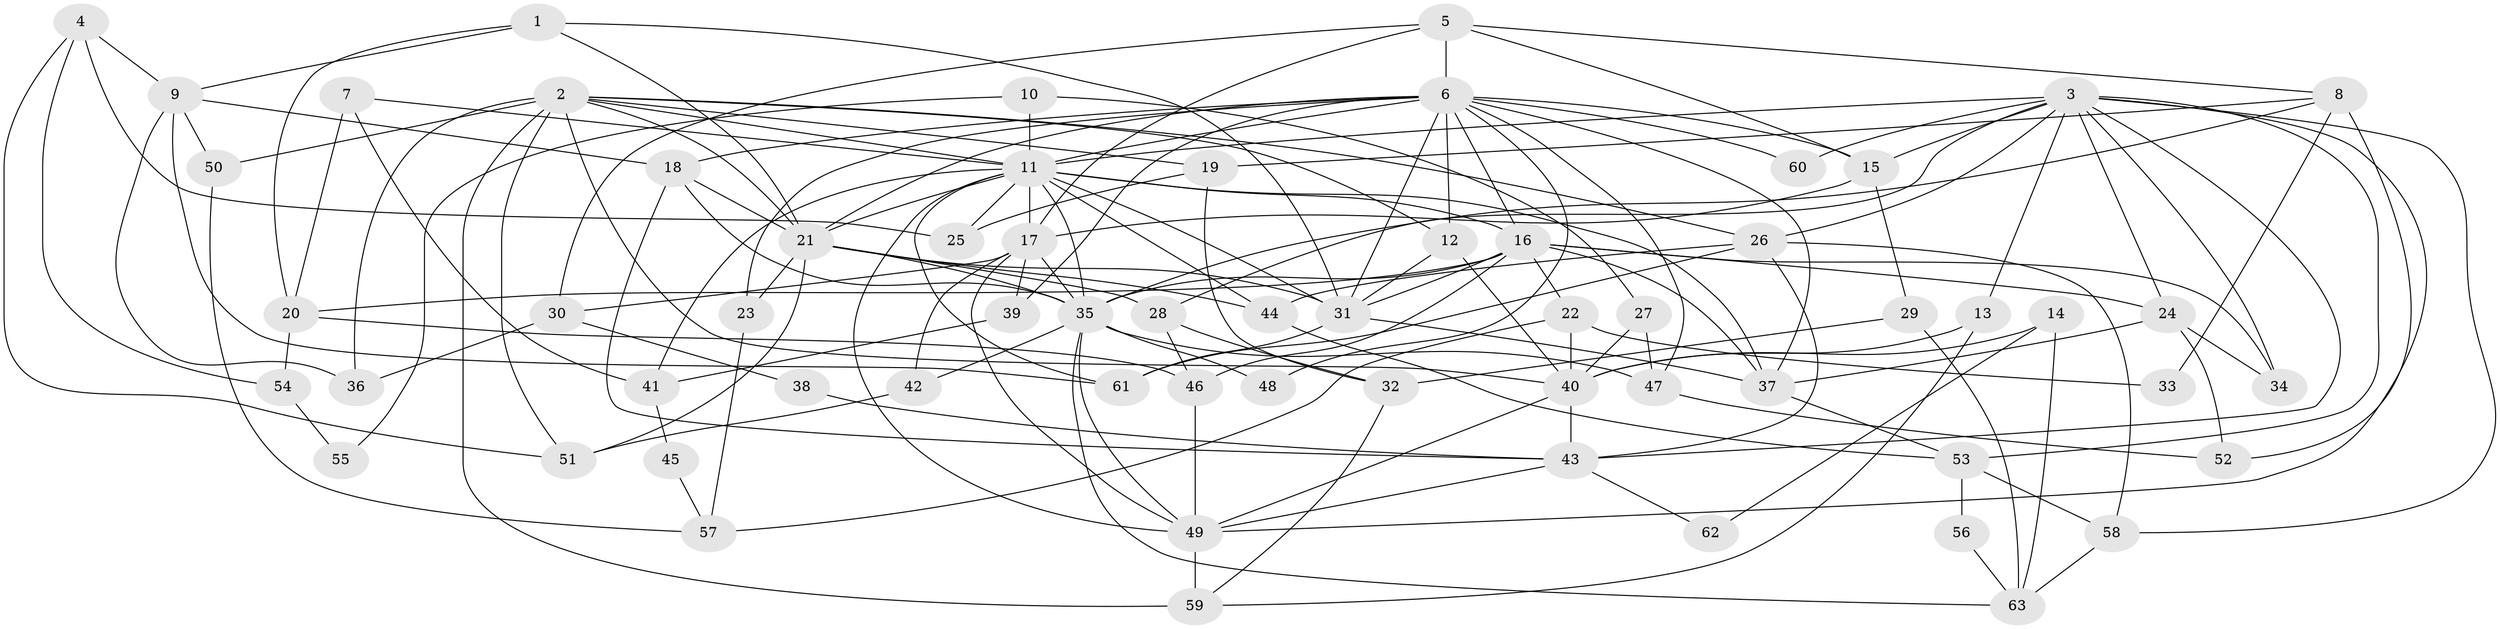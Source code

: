 // original degree distribution, {4: 0.27884615384615385, 3: 0.2692307692307692, 7: 0.019230769230769232, 5: 0.19230769230769232, 6: 0.07692307692307693, 8: 0.019230769230769232, 2: 0.1346153846153846, 10: 0.009615384615384616}
// Generated by graph-tools (version 1.1) at 2025/51/03/04/25 22:51:22]
// undirected, 63 vertices, 155 edges
graph export_dot {
  node [color=gray90,style=filled];
  1;
  2;
  3;
  4;
  5;
  6;
  7;
  8;
  9;
  10;
  11;
  12;
  13;
  14;
  15;
  16;
  17;
  18;
  19;
  20;
  21;
  22;
  23;
  24;
  25;
  26;
  27;
  28;
  29;
  30;
  31;
  32;
  33;
  34;
  35;
  36;
  37;
  38;
  39;
  40;
  41;
  42;
  43;
  44;
  45;
  46;
  47;
  48;
  49;
  50;
  51;
  52;
  53;
  54;
  55;
  56;
  57;
  58;
  59;
  60;
  61;
  62;
  63;
  1 -- 9 [weight=1.0];
  1 -- 20 [weight=1.0];
  1 -- 21 [weight=1.0];
  1 -- 31 [weight=1.0];
  2 -- 11 [weight=1.0];
  2 -- 12 [weight=1.0];
  2 -- 19 [weight=1.0];
  2 -- 21 [weight=1.0];
  2 -- 26 [weight=1.0];
  2 -- 36 [weight=1.0];
  2 -- 40 [weight=1.0];
  2 -- 50 [weight=1.0];
  2 -- 51 [weight=1.0];
  2 -- 59 [weight=2.0];
  3 -- 11 [weight=1.0];
  3 -- 13 [weight=1.0];
  3 -- 15 [weight=1.0];
  3 -- 24 [weight=1.0];
  3 -- 26 [weight=1.0];
  3 -- 28 [weight=1.0];
  3 -- 34 [weight=1.0];
  3 -- 43 [weight=1.0];
  3 -- 49 [weight=1.0];
  3 -- 53 [weight=1.0];
  3 -- 58 [weight=1.0];
  3 -- 60 [weight=1.0];
  4 -- 9 [weight=1.0];
  4 -- 25 [weight=1.0];
  4 -- 51 [weight=1.0];
  4 -- 54 [weight=1.0];
  5 -- 6 [weight=1.0];
  5 -- 8 [weight=1.0];
  5 -- 15 [weight=1.0];
  5 -- 17 [weight=1.0];
  5 -- 30 [weight=1.0];
  6 -- 11 [weight=2.0];
  6 -- 12 [weight=1.0];
  6 -- 15 [weight=1.0];
  6 -- 16 [weight=1.0];
  6 -- 18 [weight=1.0];
  6 -- 21 [weight=1.0];
  6 -- 23 [weight=1.0];
  6 -- 31 [weight=1.0];
  6 -- 37 [weight=1.0];
  6 -- 39 [weight=1.0];
  6 -- 47 [weight=1.0];
  6 -- 48 [weight=2.0];
  6 -- 60 [weight=1.0];
  7 -- 11 [weight=1.0];
  7 -- 20 [weight=1.0];
  7 -- 41 [weight=1.0];
  8 -- 19 [weight=1.0];
  8 -- 33 [weight=1.0];
  8 -- 35 [weight=1.0];
  8 -- 52 [weight=1.0];
  9 -- 18 [weight=1.0];
  9 -- 36 [weight=1.0];
  9 -- 50 [weight=1.0];
  9 -- 61 [weight=2.0];
  10 -- 11 [weight=1.0];
  10 -- 27 [weight=1.0];
  10 -- 55 [weight=1.0];
  11 -- 16 [weight=1.0];
  11 -- 17 [weight=1.0];
  11 -- 21 [weight=1.0];
  11 -- 25 [weight=2.0];
  11 -- 31 [weight=1.0];
  11 -- 35 [weight=2.0];
  11 -- 37 [weight=1.0];
  11 -- 41 [weight=1.0];
  11 -- 44 [weight=1.0];
  11 -- 49 [weight=1.0];
  11 -- 61 [weight=1.0];
  12 -- 31 [weight=1.0];
  12 -- 40 [weight=1.0];
  13 -- 40 [weight=1.0];
  13 -- 59 [weight=1.0];
  14 -- 40 [weight=1.0];
  14 -- 62 [weight=1.0];
  14 -- 63 [weight=1.0];
  15 -- 17 [weight=1.0];
  15 -- 29 [weight=1.0];
  16 -- 20 [weight=1.0];
  16 -- 22 [weight=1.0];
  16 -- 24 [weight=1.0];
  16 -- 31 [weight=2.0];
  16 -- 34 [weight=1.0];
  16 -- 35 [weight=1.0];
  16 -- 37 [weight=1.0];
  16 -- 46 [weight=1.0];
  17 -- 30 [weight=1.0];
  17 -- 35 [weight=1.0];
  17 -- 39 [weight=1.0];
  17 -- 42 [weight=1.0];
  17 -- 49 [weight=1.0];
  18 -- 21 [weight=3.0];
  18 -- 35 [weight=1.0];
  18 -- 43 [weight=1.0];
  19 -- 25 [weight=1.0];
  19 -- 32 [weight=1.0];
  20 -- 46 [weight=1.0];
  20 -- 54 [weight=1.0];
  21 -- 23 [weight=1.0];
  21 -- 28 [weight=1.0];
  21 -- 31 [weight=2.0];
  21 -- 35 [weight=2.0];
  21 -- 44 [weight=1.0];
  21 -- 51 [weight=1.0];
  22 -- 33 [weight=1.0];
  22 -- 40 [weight=1.0];
  22 -- 57 [weight=1.0];
  23 -- 57 [weight=1.0];
  24 -- 34 [weight=1.0];
  24 -- 37 [weight=1.0];
  24 -- 52 [weight=1.0];
  26 -- 43 [weight=1.0];
  26 -- 44 [weight=1.0];
  26 -- 58 [weight=1.0];
  26 -- 61 [weight=1.0];
  27 -- 40 [weight=1.0];
  27 -- 47 [weight=1.0];
  28 -- 32 [weight=1.0];
  28 -- 46 [weight=1.0];
  29 -- 32 [weight=1.0];
  29 -- 63 [weight=1.0];
  30 -- 36 [weight=1.0];
  30 -- 38 [weight=1.0];
  31 -- 37 [weight=1.0];
  31 -- 61 [weight=2.0];
  32 -- 59 [weight=1.0];
  35 -- 42 [weight=1.0];
  35 -- 47 [weight=1.0];
  35 -- 48 [weight=3.0];
  35 -- 49 [weight=1.0];
  35 -- 63 [weight=1.0];
  37 -- 53 [weight=1.0];
  38 -- 43 [weight=1.0];
  39 -- 41 [weight=1.0];
  40 -- 43 [weight=1.0];
  40 -- 49 [weight=1.0];
  41 -- 45 [weight=1.0];
  42 -- 51 [weight=1.0];
  43 -- 49 [weight=1.0];
  43 -- 62 [weight=1.0];
  44 -- 53 [weight=1.0];
  45 -- 57 [weight=1.0];
  46 -- 49 [weight=1.0];
  47 -- 52 [weight=1.0];
  49 -- 59 [weight=1.0];
  50 -- 57 [weight=1.0];
  53 -- 56 [weight=1.0];
  53 -- 58 [weight=1.0];
  54 -- 55 [weight=1.0];
  56 -- 63 [weight=1.0];
  58 -- 63 [weight=1.0];
}
